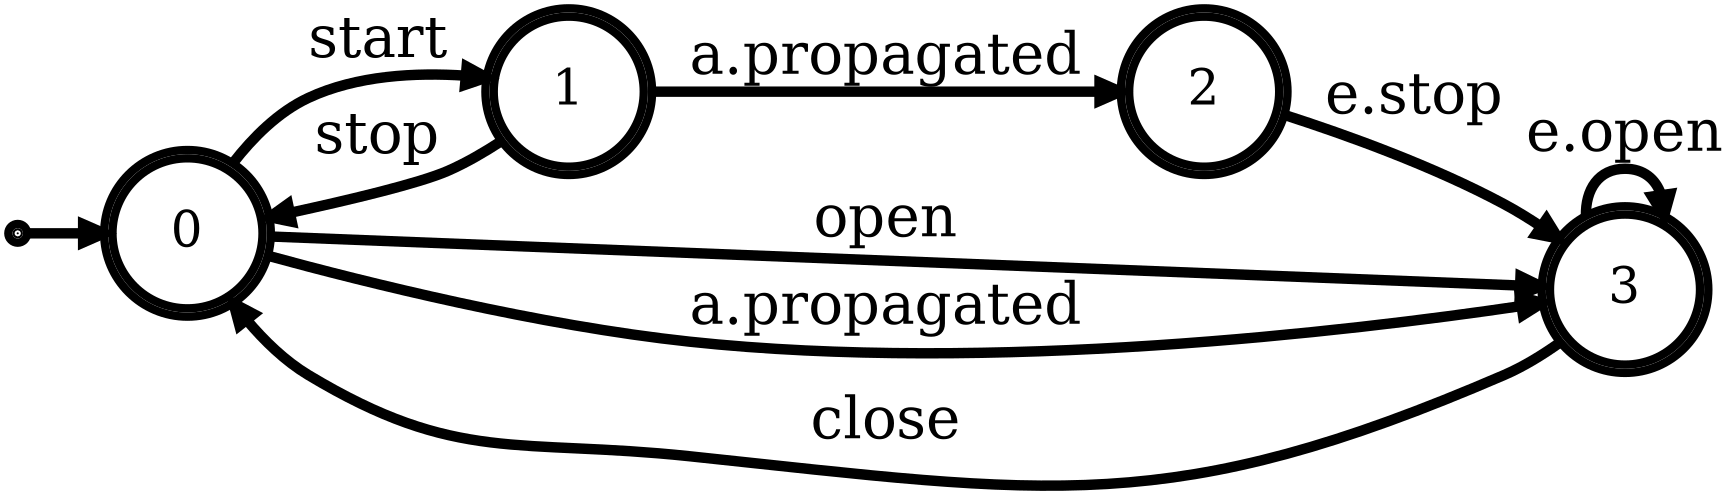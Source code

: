 digraph G {
    graph [pack="true" rankdir="LR" margin="0" bgcolor=transparent];
    node [fontsize=24 penwidth=4 shape="doublecircle" style="filled" height="1.0" width="1.0" fixedsize="true" fillcolor="white"];
    edge [fontsize=28 penwidth=5]
    zz [height="0" width="0" fixedsize="true" label="" fillcolor="black"];
    0 [label="0"]
    1 [label="1"]
    2 [label="2"]
    3 [label="3"]
    zz -> 0 [label=""];
    0 -> 1 [label="start"]
    1 -> 0 [label="stop"]
    0 -> 3 [label="open"]
    3 -> 0 [label="close"]
    1 -> 2 [label="a.propagated"]
    2 -> 3 [label="e.stop"]
    3 -> 3 [label="e.open"]
    0 -> 3 [label="a.propagated"]
}


